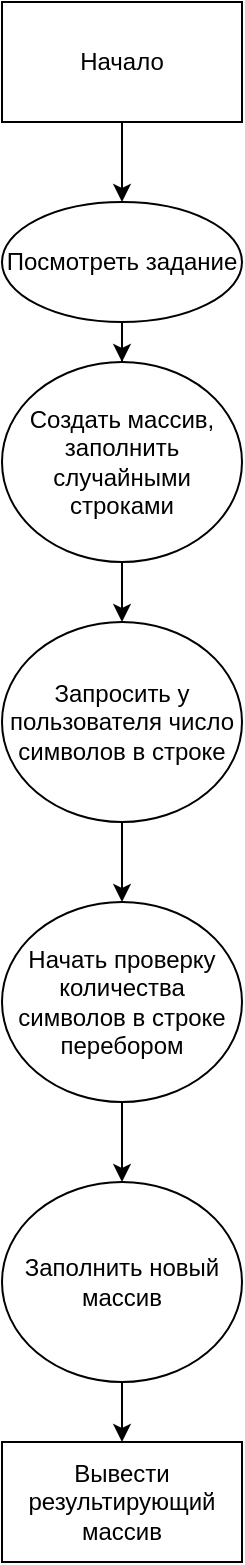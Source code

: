<mxfile version="20.2.8" type="device"><diagram id="VMTpvJ7CZTrM7d7FV7gD" name="Страница 1"><mxGraphModel dx="1182" dy="764" grid="1" gridSize="10" guides="1" tooltips="1" connect="1" arrows="1" fold="1" page="1" pageScale="1" pageWidth="827" pageHeight="1169" math="0" shadow="0"><root><mxCell id="0"/><mxCell id="1" parent="0"/><mxCell id="igfE2q9zWAfEJnLj_ilY-3" value="" style="edgeStyle=orthogonalEdgeStyle;rounded=0;orthogonalLoop=1;jettySize=auto;html=1;" edge="1" parent="1" source="igfE2q9zWAfEJnLj_ilY-1" target="igfE2q9zWAfEJnLj_ilY-2"><mxGeometry relative="1" as="geometry"/></mxCell><mxCell id="igfE2q9zWAfEJnLj_ilY-1" value="Начало" style="rounded=0;whiteSpace=wrap;html=1;" vertex="1" parent="1"><mxGeometry x="330" y="50" width="120" height="60" as="geometry"/></mxCell><mxCell id="igfE2q9zWAfEJnLj_ilY-7" value="" style="edgeStyle=orthogonalEdgeStyle;rounded=0;orthogonalLoop=1;jettySize=auto;html=1;" edge="1" parent="1" source="igfE2q9zWAfEJnLj_ilY-2" target="igfE2q9zWAfEJnLj_ilY-6"><mxGeometry relative="1" as="geometry"/></mxCell><mxCell id="igfE2q9zWAfEJnLj_ilY-2" value="Посмотреть задание" style="ellipse;whiteSpace=wrap;html=1;rounded=0;" vertex="1" parent="1"><mxGeometry x="330" y="150" width="120" height="60" as="geometry"/></mxCell><mxCell id="igfE2q9zWAfEJnLj_ilY-9" value="" style="edgeStyle=orthogonalEdgeStyle;rounded=0;orthogonalLoop=1;jettySize=auto;html=1;" edge="1" parent="1" source="igfE2q9zWAfEJnLj_ilY-6" target="igfE2q9zWAfEJnLj_ilY-8"><mxGeometry relative="1" as="geometry"/></mxCell><mxCell id="igfE2q9zWAfEJnLj_ilY-6" value="Создать массив, заполнить случайными строками" style="ellipse;whiteSpace=wrap;html=1;rounded=0;" vertex="1" parent="1"><mxGeometry x="330" y="230" width="120" height="100" as="geometry"/></mxCell><mxCell id="igfE2q9zWAfEJnLj_ilY-11" value="" style="edgeStyle=orthogonalEdgeStyle;rounded=0;orthogonalLoop=1;jettySize=auto;html=1;" edge="1" parent="1" source="igfE2q9zWAfEJnLj_ilY-8" target="igfE2q9zWAfEJnLj_ilY-10"><mxGeometry relative="1" as="geometry"/></mxCell><mxCell id="igfE2q9zWAfEJnLj_ilY-8" value="Запросить у пользователя число символов в строке" style="ellipse;whiteSpace=wrap;html=1;rounded=0;" vertex="1" parent="1"><mxGeometry x="330" y="360" width="120" height="100" as="geometry"/></mxCell><mxCell id="igfE2q9zWAfEJnLj_ilY-13" value="" style="edgeStyle=orthogonalEdgeStyle;rounded=0;orthogonalLoop=1;jettySize=auto;html=1;" edge="1" parent="1" source="igfE2q9zWAfEJnLj_ilY-10" target="igfE2q9zWAfEJnLj_ilY-12"><mxGeometry relative="1" as="geometry"/></mxCell><mxCell id="igfE2q9zWAfEJnLj_ilY-10" value="Начать проверку количества символов в строке перебором" style="ellipse;whiteSpace=wrap;html=1;rounded=0;" vertex="1" parent="1"><mxGeometry x="330" y="500" width="120" height="100" as="geometry"/></mxCell><mxCell id="igfE2q9zWAfEJnLj_ilY-15" value="" style="edgeStyle=orthogonalEdgeStyle;rounded=0;orthogonalLoop=1;jettySize=auto;html=1;" edge="1" parent="1" source="igfE2q9zWAfEJnLj_ilY-12" target="igfE2q9zWAfEJnLj_ilY-14"><mxGeometry relative="1" as="geometry"/></mxCell><mxCell id="igfE2q9zWAfEJnLj_ilY-12" value="Заполнить новый массив" style="ellipse;whiteSpace=wrap;html=1;rounded=0;" vertex="1" parent="1"><mxGeometry x="330" y="640" width="120" height="100" as="geometry"/></mxCell><mxCell id="igfE2q9zWAfEJnLj_ilY-14" value="Вывести результирующий массив" style="whiteSpace=wrap;html=1;rounded=0;" vertex="1" parent="1"><mxGeometry x="330" y="770" width="120" height="60" as="geometry"/></mxCell></root></mxGraphModel></diagram></mxfile>